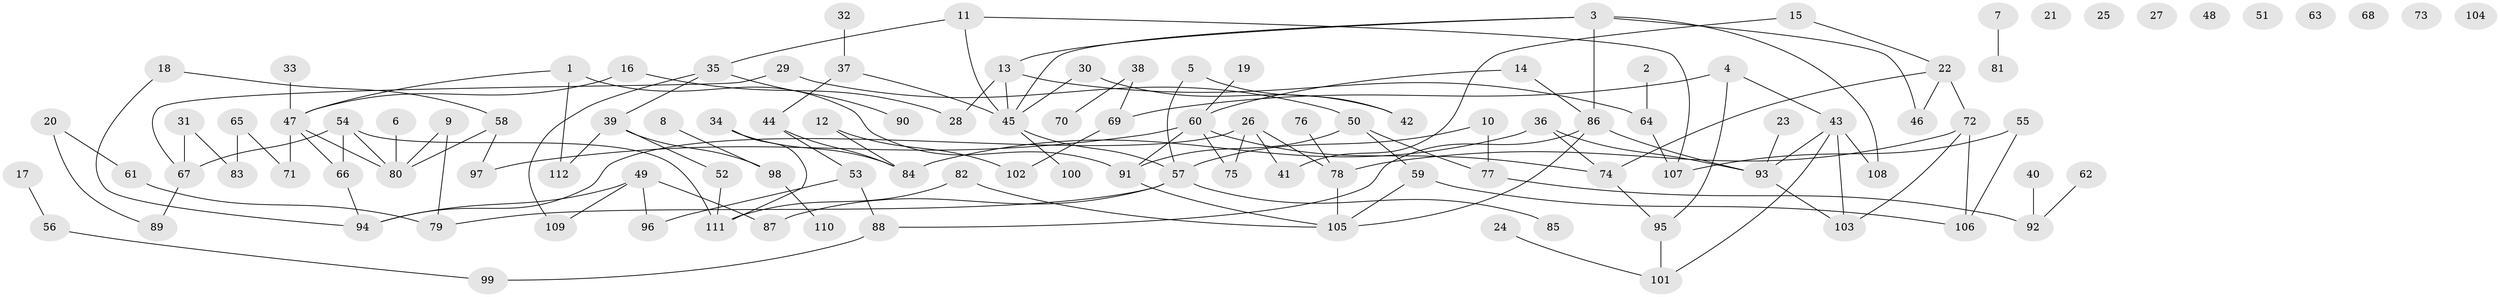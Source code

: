 // coarse degree distribution, {4: 0.21739130434782608, 3: 0.15217391304347827, 2: 0.2608695652173913, 5: 0.13043478260869565, 7: 0.043478260869565216, 6: 0.08695652173913043, 1: 0.10869565217391304}
// Generated by graph-tools (version 1.1) at 2025/48/03/04/25 22:48:09]
// undirected, 112 vertices, 138 edges
graph export_dot {
  node [color=gray90,style=filled];
  1;
  2;
  3;
  4;
  5;
  6;
  7;
  8;
  9;
  10;
  11;
  12;
  13;
  14;
  15;
  16;
  17;
  18;
  19;
  20;
  21;
  22;
  23;
  24;
  25;
  26;
  27;
  28;
  29;
  30;
  31;
  32;
  33;
  34;
  35;
  36;
  37;
  38;
  39;
  40;
  41;
  42;
  43;
  44;
  45;
  46;
  47;
  48;
  49;
  50;
  51;
  52;
  53;
  54;
  55;
  56;
  57;
  58;
  59;
  60;
  61;
  62;
  63;
  64;
  65;
  66;
  67;
  68;
  69;
  70;
  71;
  72;
  73;
  74;
  75;
  76;
  77;
  78;
  79;
  80;
  81;
  82;
  83;
  84;
  85;
  86;
  87;
  88;
  89;
  90;
  91;
  92;
  93;
  94;
  95;
  96;
  97;
  98;
  99;
  100;
  101;
  102;
  103;
  104;
  105;
  106;
  107;
  108;
  109;
  110;
  111;
  112;
  1 -- 47;
  1 -- 91;
  1 -- 112;
  2 -- 64;
  3 -- 13;
  3 -- 45;
  3 -- 46;
  3 -- 86;
  3 -- 108;
  4 -- 43;
  4 -- 69;
  4 -- 95;
  5 -- 42;
  5 -- 57;
  6 -- 80;
  7 -- 81;
  8 -- 98;
  9 -- 79;
  9 -- 80;
  10 -- 57;
  10 -- 77;
  11 -- 35;
  11 -- 45;
  11 -- 107;
  12 -- 84;
  12 -- 102;
  13 -- 28;
  13 -- 45;
  13 -- 64;
  14 -- 60;
  14 -- 86;
  15 -- 22;
  15 -- 41;
  16 -- 28;
  16 -- 47;
  17 -- 56;
  18 -- 58;
  18 -- 94;
  19 -- 60;
  20 -- 61;
  20 -- 89;
  22 -- 46;
  22 -- 72;
  22 -- 74;
  23 -- 93;
  24 -- 101;
  26 -- 41;
  26 -- 75;
  26 -- 78;
  26 -- 94;
  29 -- 50;
  29 -- 67;
  30 -- 42;
  30 -- 45;
  31 -- 67;
  31 -- 83;
  32 -- 37;
  33 -- 47;
  34 -- 84;
  34 -- 111;
  35 -- 39;
  35 -- 90;
  35 -- 109;
  36 -- 74;
  36 -- 84;
  36 -- 93;
  37 -- 44;
  37 -- 45;
  38 -- 69;
  38 -- 70;
  39 -- 52;
  39 -- 98;
  39 -- 112;
  40 -- 92;
  43 -- 93;
  43 -- 101;
  43 -- 103;
  43 -- 108;
  44 -- 53;
  44 -- 84;
  45 -- 57;
  45 -- 100;
  47 -- 66;
  47 -- 71;
  47 -- 80;
  49 -- 87;
  49 -- 94;
  49 -- 96;
  49 -- 109;
  50 -- 59;
  50 -- 77;
  50 -- 91;
  52 -- 111;
  53 -- 88;
  53 -- 96;
  54 -- 66;
  54 -- 67;
  54 -- 80;
  54 -- 111;
  55 -- 106;
  55 -- 107;
  56 -- 99;
  57 -- 79;
  57 -- 85;
  57 -- 87;
  58 -- 80;
  58 -- 97;
  59 -- 105;
  59 -- 106;
  60 -- 74;
  60 -- 75;
  60 -- 91;
  60 -- 97;
  61 -- 79;
  62 -- 92;
  64 -- 107;
  65 -- 71;
  65 -- 83;
  66 -- 94;
  67 -- 89;
  69 -- 102;
  72 -- 78;
  72 -- 103;
  72 -- 106;
  74 -- 95;
  76 -- 78;
  77 -- 92;
  78 -- 105;
  82 -- 105;
  82 -- 111;
  86 -- 88;
  86 -- 93;
  86 -- 105;
  88 -- 99;
  91 -- 105;
  93 -- 103;
  95 -- 101;
  98 -- 110;
}
